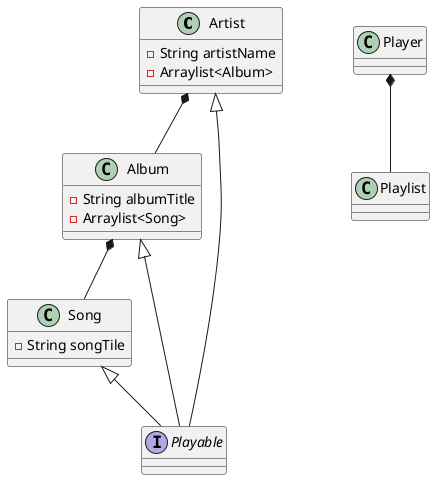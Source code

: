 @startuml
'https://plantuml.com/class-diagram
class Artist
class Album
class Song
interface Playable

Artist <|-- Playable
Album <|-- Playable
Song <|-- Playable

Player *-- Playlist

Artist *-- Album
Album *-- Song

Artist : - String artistName
Artist : - Arraylist<Album>

Album : - String albumTitle
Album : - Arraylist<Song>

Song : - String songTile
@enduml